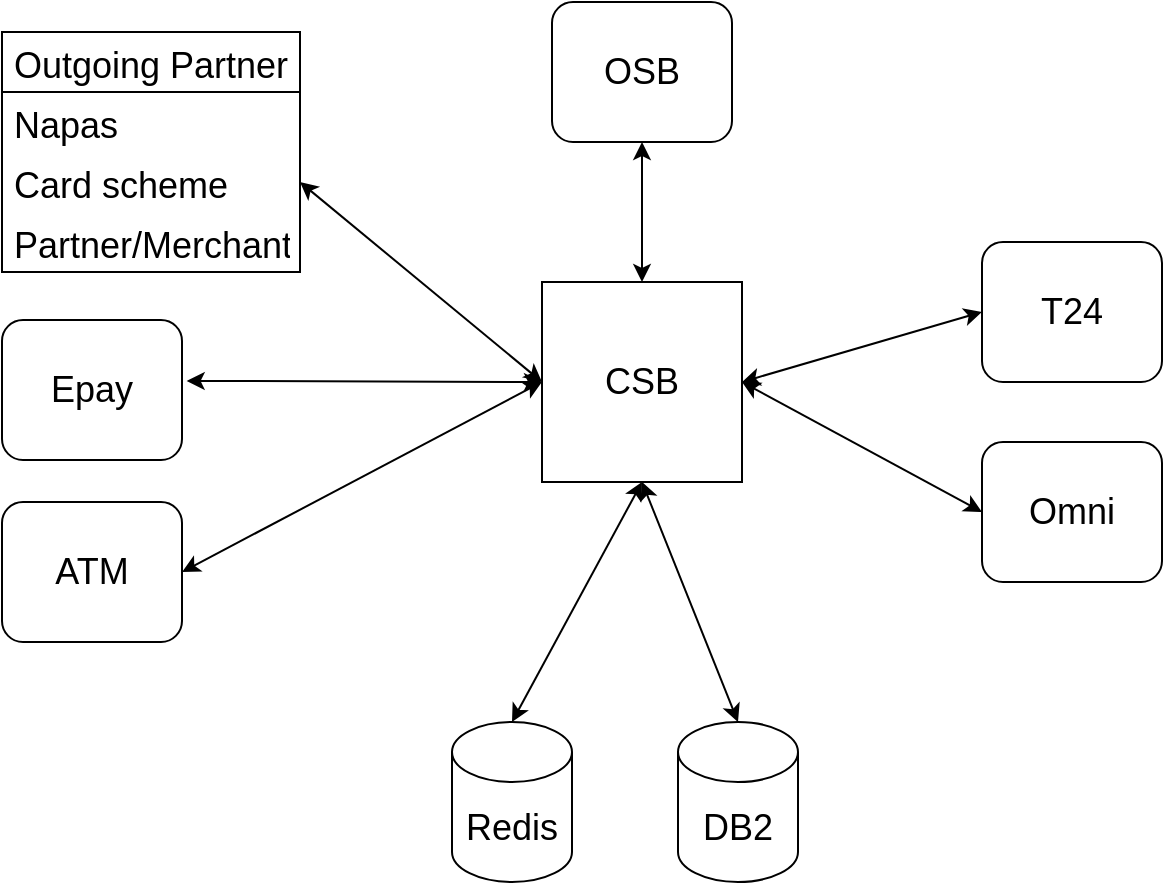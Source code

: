 <mxfile version="17.4.3" type="github" pages="7">
  <diagram id="WCe-P-RAnxZw8klEhNLF" name="CSBClouter">
    <mxGraphModel dx="688" dy="478" grid="0" gridSize="10" guides="1" tooltips="1" connect="1" arrows="1" fold="1" page="1" pageScale="1" pageWidth="850" pageHeight="1100" math="0" shadow="0">
      <root>
        <mxCell id="0" />
        <mxCell id="1" parent="0" />
        <mxCell id="wkZ2jTDMAUojiPWNhoWG-1" value="&lt;font style=&quot;font-size: 18px&quot;&gt;CSB&lt;/font&gt;" style="whiteSpace=wrap;html=1;aspect=fixed;" vertex="1" parent="1">
          <mxGeometry x="340" y="360" width="100" height="100" as="geometry" />
        </mxCell>
        <mxCell id="wkZ2jTDMAUojiPWNhoWG-3" value="Omni" style="rounded=1;whiteSpace=wrap;html=1;fontSize=18;" vertex="1" parent="1">
          <mxGeometry x="560" y="440" width="90" height="70" as="geometry" />
        </mxCell>
        <mxCell id="wkZ2jTDMAUojiPWNhoWG-4" value="T24" style="rounded=1;whiteSpace=wrap;html=1;fontSize=18;" vertex="1" parent="1">
          <mxGeometry x="560" y="340" width="90" height="70" as="geometry" />
        </mxCell>
        <mxCell id="wkZ2jTDMAUojiPWNhoWG-5" value="Epay" style="rounded=1;whiteSpace=wrap;html=1;fontSize=18;" vertex="1" parent="1">
          <mxGeometry x="70" y="379" width="90" height="70" as="geometry" />
        </mxCell>
        <mxCell id="wkZ2jTDMAUojiPWNhoWG-6" value="ATM" style="rounded=1;whiteSpace=wrap;html=1;fontSize=18;" vertex="1" parent="1">
          <mxGeometry x="70" y="470" width="90" height="70" as="geometry" />
        </mxCell>
        <mxCell id="wkZ2jTDMAUojiPWNhoWG-7" value="Outgoing Partner" style="swimlane;fontStyle=0;childLayout=stackLayout;horizontal=1;startSize=30;horizontalStack=0;resizeParent=1;resizeParentMax=0;resizeLast=0;collapsible=1;marginBottom=0;fontSize=18;" vertex="1" parent="1">
          <mxGeometry x="70" y="235" width="149" height="120" as="geometry">
            <mxRectangle x="70" y="220" width="164" height="30" as="alternateBounds" />
          </mxGeometry>
        </mxCell>
        <mxCell id="wkZ2jTDMAUojiPWNhoWG-8" value="Napas" style="text;strokeColor=none;fillColor=none;align=left;verticalAlign=middle;spacingLeft=4;spacingRight=4;overflow=hidden;points=[[0,0.5],[1,0.5]];portConstraint=eastwest;rotatable=0;fontSize=18;" vertex="1" parent="wkZ2jTDMAUojiPWNhoWG-7">
          <mxGeometry y="30" width="149" height="30" as="geometry" />
        </mxCell>
        <mxCell id="wkZ2jTDMAUojiPWNhoWG-9" value="Card scheme" style="text;strokeColor=none;fillColor=none;align=left;verticalAlign=middle;spacingLeft=4;spacingRight=4;overflow=hidden;points=[[0,0.5],[1,0.5]];portConstraint=eastwest;rotatable=0;fontSize=18;" vertex="1" parent="wkZ2jTDMAUojiPWNhoWG-7">
          <mxGeometry y="60" width="149" height="30" as="geometry" />
        </mxCell>
        <mxCell id="wkZ2jTDMAUojiPWNhoWG-10" value="Partner/Merchant" style="text;strokeColor=none;fillColor=none;align=left;verticalAlign=middle;spacingLeft=4;spacingRight=4;overflow=hidden;points=[[0,0.5],[1,0.5]];portConstraint=eastwest;rotatable=0;fontSize=18;" vertex="1" parent="wkZ2jTDMAUojiPWNhoWG-7">
          <mxGeometry y="90" width="149" height="30" as="geometry" />
        </mxCell>
        <mxCell id="wkZ2jTDMAUojiPWNhoWG-11" value="DB2" style="shape=cylinder3;whiteSpace=wrap;html=1;boundedLbl=1;backgroundOutline=1;size=15;fontSize=18;" vertex="1" parent="1">
          <mxGeometry x="408" y="580" width="60" height="80" as="geometry" />
        </mxCell>
        <mxCell id="wkZ2jTDMAUojiPWNhoWG-13" value="Redis" style="shape=cylinder3;whiteSpace=wrap;html=1;boundedLbl=1;backgroundOutline=1;size=15;fontSize=18;" vertex="1" parent="1">
          <mxGeometry x="295" y="580" width="60" height="80" as="geometry" />
        </mxCell>
        <mxCell id="wkZ2jTDMAUojiPWNhoWG-14" value="" style="endArrow=classic;startArrow=classic;html=1;rounded=0;fontSize=18;entryX=0.5;entryY=1;entryDx=0;entryDy=0;exitX=0.5;exitY=0;exitDx=0;exitDy=0;exitPerimeter=0;" edge="1" parent="1" source="wkZ2jTDMAUojiPWNhoWG-13" target="wkZ2jTDMAUojiPWNhoWG-1">
          <mxGeometry width="50" height="50" relative="1" as="geometry">
            <mxPoint x="340" y="570" as="sourcePoint" />
            <mxPoint x="390" y="520" as="targetPoint" />
          </mxGeometry>
        </mxCell>
        <mxCell id="wkZ2jTDMAUojiPWNhoWG-15" value="" style="endArrow=classic;startArrow=classic;html=1;rounded=0;fontSize=18;entryX=0;entryY=0.5;entryDx=0;entryDy=0;exitX=1.026;exitY=0.435;exitDx=0;exitDy=0;exitPerimeter=0;" edge="1" parent="1" source="wkZ2jTDMAUojiPWNhoWG-5" target="wkZ2jTDMAUojiPWNhoWG-1">
          <mxGeometry width="50" height="50" relative="1" as="geometry">
            <mxPoint x="190" y="400" as="sourcePoint" />
            <mxPoint x="310" y="330" as="targetPoint" />
          </mxGeometry>
        </mxCell>
        <mxCell id="wkZ2jTDMAUojiPWNhoWG-17" value="" style="endArrow=classic;startArrow=classic;html=1;rounded=0;fontSize=18;entryX=0.5;entryY=1;entryDx=0;entryDy=0;exitX=0.5;exitY=0;exitDx=0;exitDy=0;exitPerimeter=0;" edge="1" parent="1" source="wkZ2jTDMAUojiPWNhoWG-11" target="wkZ2jTDMAUojiPWNhoWG-1">
          <mxGeometry width="50" height="50" relative="1" as="geometry">
            <mxPoint x="420" y="600" as="sourcePoint" />
            <mxPoint x="540" y="530" as="targetPoint" />
          </mxGeometry>
        </mxCell>
        <mxCell id="wkZ2jTDMAUojiPWNhoWG-18" value="" style="endArrow=classic;startArrow=classic;html=1;rounded=0;fontSize=18;entryX=0;entryY=0.5;entryDx=0;entryDy=0;exitX=1;exitY=0.5;exitDx=0;exitDy=0;" edge="1" parent="1" source="wkZ2jTDMAUojiPWNhoWG-6" target="wkZ2jTDMAUojiPWNhoWG-1">
          <mxGeometry width="50" height="50" relative="1" as="geometry">
            <mxPoint x="172.34" y="419.45" as="sourcePoint" />
            <mxPoint x="350" y="420" as="targetPoint" />
          </mxGeometry>
        </mxCell>
        <mxCell id="wkZ2jTDMAUojiPWNhoWG-19" value="" style="endArrow=classic;startArrow=classic;html=1;rounded=0;fontSize=18;entryX=0;entryY=0.5;entryDx=0;entryDy=0;exitX=1;exitY=0.5;exitDx=0;exitDy=0;" edge="1" parent="1" source="wkZ2jTDMAUojiPWNhoWG-9" target="wkZ2jTDMAUojiPWNhoWG-1">
          <mxGeometry width="50" height="50" relative="1" as="geometry">
            <mxPoint x="172.34" y="419.45" as="sourcePoint" />
            <mxPoint x="350" y="420" as="targetPoint" />
          </mxGeometry>
        </mxCell>
        <mxCell id="wkZ2jTDMAUojiPWNhoWG-20" value="OSB" style="rounded=1;whiteSpace=wrap;html=1;fontSize=18;" vertex="1" parent="1">
          <mxGeometry x="345" y="220" width="90" height="70" as="geometry" />
        </mxCell>
        <mxCell id="wkZ2jTDMAUojiPWNhoWG-21" value="" style="endArrow=classic;startArrow=classic;html=1;rounded=0;fontSize=18;entryX=0.5;entryY=1;entryDx=0;entryDy=0;exitX=0.5;exitY=0;exitDx=0;exitDy=0;" edge="1" parent="1" source="wkZ2jTDMAUojiPWNhoWG-1" target="wkZ2jTDMAUojiPWNhoWG-20">
          <mxGeometry width="50" height="50" relative="1" as="geometry">
            <mxPoint x="380" y="410" as="sourcePoint" />
            <mxPoint x="430" y="360" as="targetPoint" />
          </mxGeometry>
        </mxCell>
        <mxCell id="wkZ2jTDMAUojiPWNhoWG-22" value="" style="endArrow=classic;startArrow=classic;html=1;rounded=0;fontSize=18;entryX=0;entryY=0.5;entryDx=0;entryDy=0;exitX=1;exitY=0.5;exitDx=0;exitDy=0;" edge="1" parent="1" source="wkZ2jTDMAUojiPWNhoWG-1" target="wkZ2jTDMAUojiPWNhoWG-4">
          <mxGeometry width="50" height="50" relative="1" as="geometry">
            <mxPoint x="510" y="429" as="sourcePoint" />
            <mxPoint x="560" y="379" as="targetPoint" />
          </mxGeometry>
        </mxCell>
        <mxCell id="wkZ2jTDMAUojiPWNhoWG-24" value="" style="endArrow=classic;startArrow=classic;html=1;rounded=0;fontSize=18;entryX=0;entryY=0.5;entryDx=0;entryDy=0;exitX=1;exitY=0.5;exitDx=0;exitDy=0;" edge="1" parent="1" source="wkZ2jTDMAUojiPWNhoWG-1" target="wkZ2jTDMAUojiPWNhoWG-3">
          <mxGeometry width="50" height="50" relative="1" as="geometry">
            <mxPoint x="440" y="410" as="sourcePoint" />
            <mxPoint x="570" y="385" as="targetPoint" />
          </mxGeometry>
        </mxCell>
      </root>
    </mxGraphModel>
  </diagram>
  <diagram id="HSy2Jm1so7xZymUDrrCm" name="DetailCSB">
    <mxGraphModel dx="895" dy="621" grid="1" gridSize="10" guides="1" tooltips="1" connect="1" arrows="1" fold="1" page="1" pageScale="1" pageWidth="850" pageHeight="1100" math="0" shadow="0">
      <root>
        <mxCell id="0" />
        <mxCell id="1" parent="0" />
        <mxCell id="BxQR6fe6rRM6In_AlnI_-1" value="" style="whiteSpace=wrap;html=1;aspect=fixed;fontSize=18;" vertex="1" parent="1">
          <mxGeometry x="250" y="170" width="370" height="370" as="geometry" />
        </mxCell>
        <mxCell id="BxQR6fe6rRM6In_AlnI_-3" value="CSBIST" style="rounded=1;whiteSpace=wrap;html=1;fontSize=18;" vertex="1" parent="1">
          <mxGeometry x="289" y="200" width="120" height="60" as="geometry" />
        </mxCell>
        <mxCell id="BxQR6fe6rRM6In_AlnI_-4" value="CSBNapas" style="rounded=1;whiteSpace=wrap;html=1;fontSize=18;" vertex="1" parent="1">
          <mxGeometry x="460" y="200" width="120" height="60" as="geometry" />
        </mxCell>
        <mxCell id="BxQR6fe6rRM6In_AlnI_-9" value="CSBOmni" style="swimlane;fontStyle=0;childLayout=stackLayout;horizontal=1;startSize=30;horizontalStack=0;resizeParent=1;resizeParentMax=0;resizeLast=0;collapsible=1;marginBottom=0;fontSize=18;" vertex="1" parent="1">
          <mxGeometry x="279" y="303" width="140" height="90" as="geometry" />
        </mxCell>
        <mxCell id="BxQR6fe6rRM6In_AlnI_-11" value="OmniMPay" style="text;strokeColor=none;fillColor=none;align=left;verticalAlign=middle;spacingLeft=4;spacingRight=4;overflow=hidden;points=[[0,0.5],[1,0.5]];portConstraint=eastwest;rotatable=0;fontSize=18;" vertex="1" parent="BxQR6fe6rRM6In_AlnI_-9">
          <mxGeometry y="30" width="140" height="30" as="geometry" />
        </mxCell>
        <mxCell id="BxQR6fe6rRM6In_AlnI_-10" value="OmniQR" style="text;strokeColor=none;fillColor=none;align=left;verticalAlign=middle;spacingLeft=4;spacingRight=4;overflow=hidden;points=[[0,0.5],[1,0.5]];portConstraint=eastwest;rotatable=0;fontSize=18;" vertex="1" parent="BxQR6fe6rRM6In_AlnI_-9">
          <mxGeometry y="60" width="140" height="30" as="geometry" />
        </mxCell>
        <mxCell id="BxQR6fe6rRM6In_AlnI_-13" value="CSBT24" style="swimlane;fontStyle=0;childLayout=stackLayout;horizontal=1;startSize=30;horizontalStack=0;resizeParent=1;resizeParentMax=0;resizeLast=0;collapsible=1;marginBottom=0;fontSize=18;" vertex="1" parent="1">
          <mxGeometry x="450" y="303" width="140" height="90" as="geometry" />
        </mxCell>
        <mxCell id="BxQR6fe6rRM6In_AlnI_-14" value="T24KH" style="text;strokeColor=none;fillColor=none;align=left;verticalAlign=middle;spacingLeft=4;spacingRight=4;overflow=hidden;points=[[0,0.5],[1,0.5]];portConstraint=eastwest;rotatable=0;fontSize=18;" vertex="1" parent="BxQR6fe6rRM6In_AlnI_-13">
          <mxGeometry y="30" width="140" height="30" as="geometry" />
        </mxCell>
        <mxCell id="BxQR6fe6rRM6In_AlnI_-15" value="T24VN" style="text;strokeColor=none;fillColor=none;align=left;verticalAlign=middle;spacingLeft=4;spacingRight=4;overflow=hidden;points=[[0,0.5],[1,0.5]];portConstraint=eastwest;rotatable=0;fontSize=18;" vertex="1" parent="BxQR6fe6rRM6In_AlnI_-13">
          <mxGeometry y="60" width="140" height="30" as="geometry" />
        </mxCell>
      </root>
    </mxGraphModel>
  </diagram>
  <diagram id="pXPNyFqbfXhEKVtQw9hx" name="CSBIST">
    <mxGraphModel dx="895" dy="621" grid="0" gridSize="10" guides="1" tooltips="1" connect="1" arrows="1" fold="1" page="1" pageScale="1" pageWidth="850" pageHeight="1100" math="0" shadow="0">
      <root>
        <mxCell id="0" />
        <mxCell id="1" parent="0" />
      </root>
    </mxGraphModel>
  </diagram>
  <diagram id="uj41sWnWOoeYejN4rqvn" name="CSBT24">
    <mxGraphModel dx="895" dy="621" grid="0" gridSize="10" guides="1" tooltips="1" connect="1" arrows="1" fold="1" page="1" pageScale="1" pageWidth="850" pageHeight="1100" math="0" shadow="0">
      <root>
        <mxCell id="0" />
        <mxCell id="1" parent="0" />
      </root>
    </mxGraphModel>
  </diagram>
  <diagram id="8XT7L5a3mE7LIL9_D-Qr" name="CSBOmniCard">
    <mxGraphModel dx="895" dy="621" grid="0" gridSize="10" guides="1" tooltips="1" connect="1" arrows="1" fold="1" page="1" pageScale="1" pageWidth="850" pageHeight="1100" math="0" shadow="0">
      <root>
        <mxCell id="0" />
        <mxCell id="1" parent="0" />
      </root>
    </mxGraphModel>
  </diagram>
  <diagram id="DcBhfE_kzoZWOPnixUIP" name="CSBOutgoing">
    <mxGraphModel dx="895" dy="621" grid="0" gridSize="10" guides="1" tooltips="1" connect="1" arrows="1" fold="1" page="1" pageScale="1" pageWidth="850" pageHeight="1100" math="0" shadow="0">
      <root>
        <mxCell id="0" />
        <mxCell id="1" parent="0" />
      </root>
    </mxGraphModel>
  </diagram>
  <diagram id="6UUl7OvGB-m_p4L238vP" name="CSB-OSB">
    <mxGraphModel dx="895" dy="621" grid="0" gridSize="10" guides="1" tooltips="1" connect="1" arrows="1" fold="1" page="1" pageScale="1" pageWidth="850" pageHeight="1100" math="0" shadow="0">
      <root>
        <mxCell id="0" />
        <mxCell id="1" parent="0" />
      </root>
    </mxGraphModel>
  </diagram>
</mxfile>
